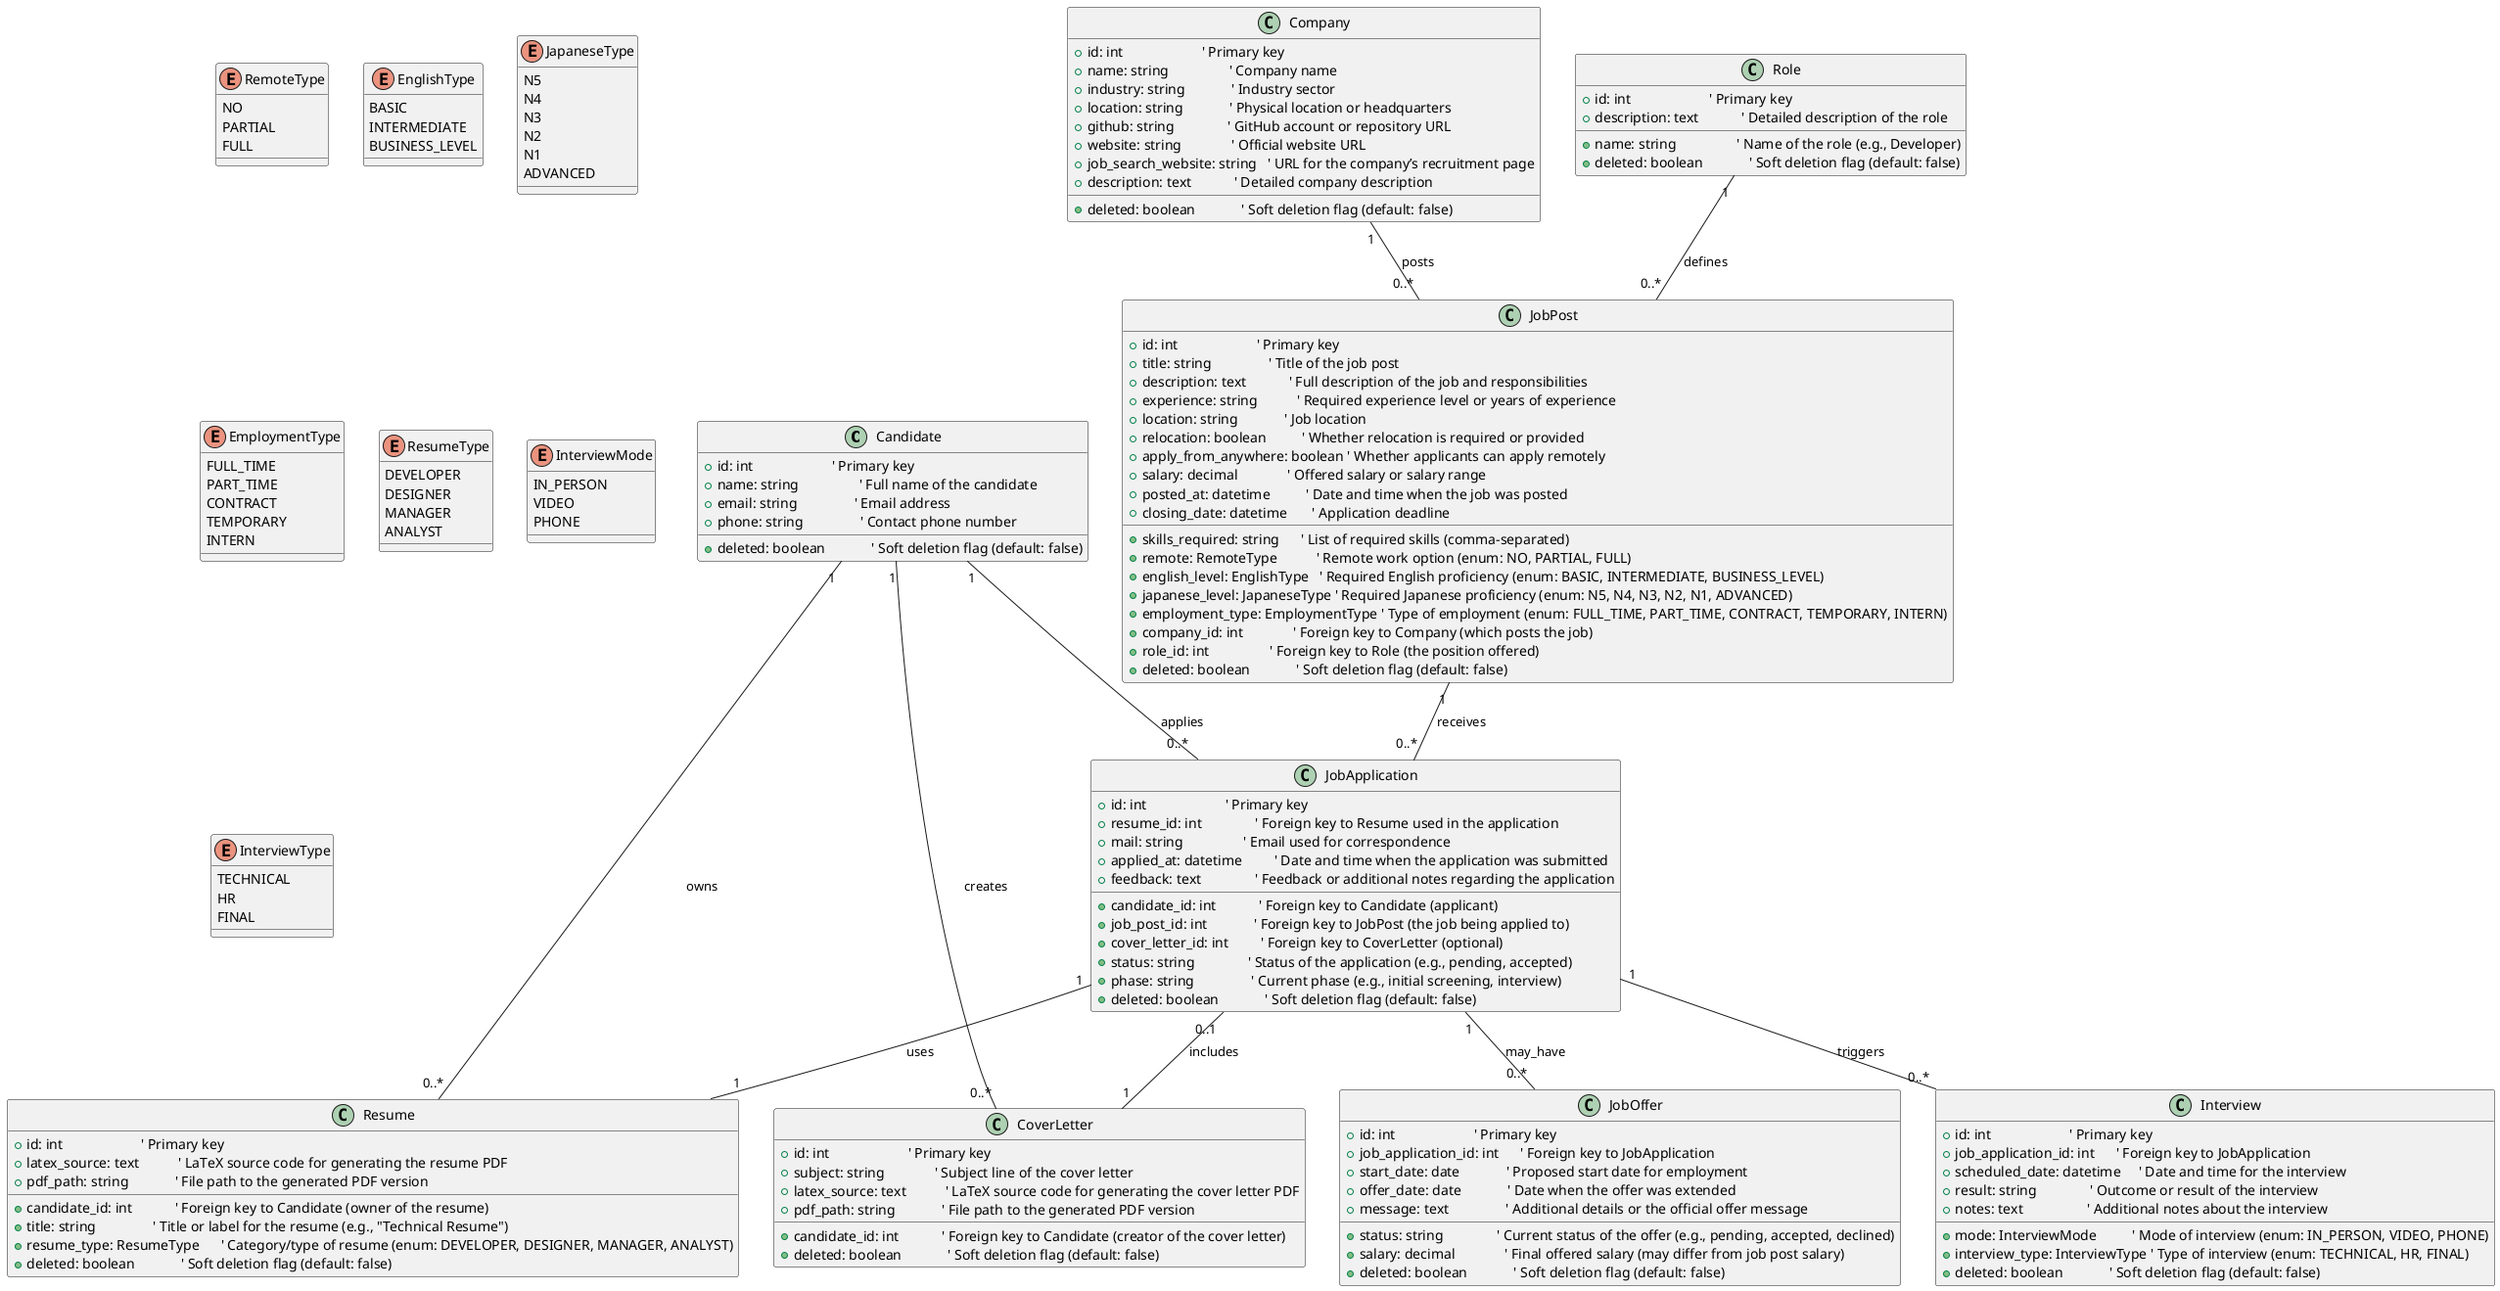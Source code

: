 @startuml

' Candidate represents a user applying to jobs.
class Candidate {
  + id: int                      ' Primary key
  + name: string                 ' Full name of the candidate
  + email: string                ' Email address
  + phone: string                ' Contact phone number
  + deleted: boolean             ' Soft deletion flag (default: false)
}

' Company offers job posts and extends job offers.
class Company {
  + id: int                      ' Primary key
  + name: string                 ' Company name
  + industry: string             ' Industry sector
  + location: string             ' Physical location or headquarters
  + github: string               ' GitHub account or repository URL
  + website: string              ' Official website URL
  + job_search_website: string   ' URL for the company’s recruitment page
  + description: text            ' Detailed company description
  + deleted: boolean             ' Soft deletion flag (default: false)
}

' Role defines the position for a job post.
class Role {
  + id: int                      ' Primary key
  + name: string                 ' Name of the role (e.g., Developer)
  + description: text            ' Detailed description of the role
  + deleted: boolean             ' Soft deletion flag (default: false)
}

' JobPost represents a job posting on the platform.
class JobPost {
  + id: int                      ' Primary key
  + title: string                ' Title of the job post
  + description: text            ' Full description of the job and responsibilities
  + skills_required: string      ' List of required skills (comma-separated)
  + experience: string           ' Required experience level or years of experience
  + location: string             ' Job location
  + relocation: boolean          ' Whether relocation is required or provided
  + apply_from_anywhere: boolean ' Whether applicants can apply remotely
  + remote: RemoteType           ' Remote work option (enum: NO, PARTIAL, FULL)
  + english_level: EnglishType   ' Required English proficiency (enum: BASIC, INTERMEDIATE, BUSINESS_LEVEL)
  + japanese_level: JapaneseType ' Required Japanese proficiency (enum: N5, N4, N3, N2, N1, ADVANCED)
  + salary: decimal              ' Offered salary or salary range
  + employment_type: EmploymentType ' Type of employment (enum: FULL_TIME, PART_TIME, CONTRACT, TEMPORARY, INTERN)
  + posted_at: datetime          ' Date and time when the job was posted
  + closing_date: datetime       ' Application deadline
  + company_id: int              ' Foreign key to Company (which posts the job)
  + role_id: int                 ' Foreign key to Role (the position offered)
  + deleted: boolean             ' Soft deletion flag (default: false)
}

' Resume represents one of the candidate's CVs.
class Resume {
  + id: int                      ' Primary key
  + candidate_id: int            ' Foreign key to Candidate (owner of the resume)
  + title: string                ' Title or label for the resume (e.g., "Technical Resume")
  + latex_source: text           ' LaTeX source code for generating the resume PDF
  + pdf_path: string             ' File path to the generated PDF version
  + resume_type: ResumeType      ' Category/type of resume (enum: DEVELOPER, DESIGNER, MANAGER, ANALYST)
  + deleted: boolean             ' Soft deletion flag (default: false)
}

' CoverLetter represents a cover letter a candidate can create.
class CoverLetter {
  + id: int                      ' Primary key
  + candidate_id: int            ' Foreign key to Candidate (creator of the cover letter)
  + subject: string              ' Subject line of the cover letter
  + latex_source: text           ' LaTeX source code for generating the cover letter PDF
  + pdf_path: string             ' File path to the generated PDF version
  + deleted: boolean             ' Soft deletion flag (default: false)
}

' JobApplication links a candidate (with a Resume and an optional CoverLetter) to a JobPost.
class JobApplication {
  + id: int                      ' Primary key
  + candidate_id: int            ' Foreign key to Candidate (applicant)
  + job_post_id: int             ' Foreign key to JobPost (the job being applied to)
  + resume_id: int               ' Foreign key to Resume used in the application
  + cover_letter_id: int         ' Foreign key to CoverLetter (optional)
  + status: string               ' Status of the application (e.g., pending, accepted)
  + phase: string                ' Current phase (e.g., initial screening, interview)
  + mail: string                 ' Email used for correspondence
  + applied_at: datetime         ' Date and time when the application was submitted
  + feedback: text               ' Feedback or additional notes regarding the application
  + deleted: boolean             ' Soft deletion flag (default: false)
}

' Interview is scheduled for a JobApplication.
class Interview {
  + id: int                      ' Primary key
  + job_application_id: int      ' Foreign key to JobApplication
  + scheduled_date: datetime     ' Date and time for the interview
  + result: string               ' Outcome or result of the interview
  + mode: InterviewMode          ' Mode of interview (enum: IN_PERSON, VIDEO, PHONE)
  + interview_type: InterviewType ' Type of interview (enum: TECHNICAL, HR, FINAL)
  + notes: text                  ' Additional notes about the interview
  + deleted: boolean             ' Soft deletion flag (default: false)
}

' JobOffer represents the actual offer extended by a company.
class JobOffer {
  + id: int                      ' Primary key
  + job_application_id: int      ' Foreign key to JobApplication
  + status: string               ' Current status of the offer (e.g., pending, accepted, declined)
  + salary: decimal              ' Final offered salary (may differ from job post salary)
  + start_date: date             ' Proposed start date for employment
  + offer_date: date             ' Date when the offer was extended
  + message: text                ' Additional details or the official offer message
  + deleted: boolean             ' Soft deletion flag (default: false)
}

' Enums definitions
enum RemoteType {
  NO
  PARTIAL
  FULL
}

enum EnglishType {
  BASIC
  INTERMEDIATE
  BUSINESS_LEVEL
}

enum JapaneseType {
  N5
  N4
  N3
  N2
  N1
  ADVANCED
}

enum EmploymentType {
  FULL_TIME
  PART_TIME
  CONTRACT
  TEMPORARY
  INTERN
}

enum ResumeType {
  DEVELOPER
  DESIGNER
  MANAGER
  ANALYST
}

enum InterviewMode {
  IN_PERSON
  VIDEO
  PHONE
}

enum InterviewType {
  TECHNICAL
  HR
  FINAL
}

' Define relationships
Candidate "1" -- "0..*" Resume : owns
Candidate "1" -- "0..*" CoverLetter : creates
Candidate "1" -- "0..*" JobApplication : applies

Company "1" -- "0..*" JobPost : posts

Role "1" -- "0..*" JobPost : defines

JobPost "1" -- "0..*" JobApplication : receives

JobApplication "1" -- "1" Resume : uses
JobApplication "0..1" -- "1" CoverLetter : includes
JobApplication "1" -- "0..*" Interview : triggers
JobApplication "1" -- "0..*" JobOffer : may_have

@enduml
